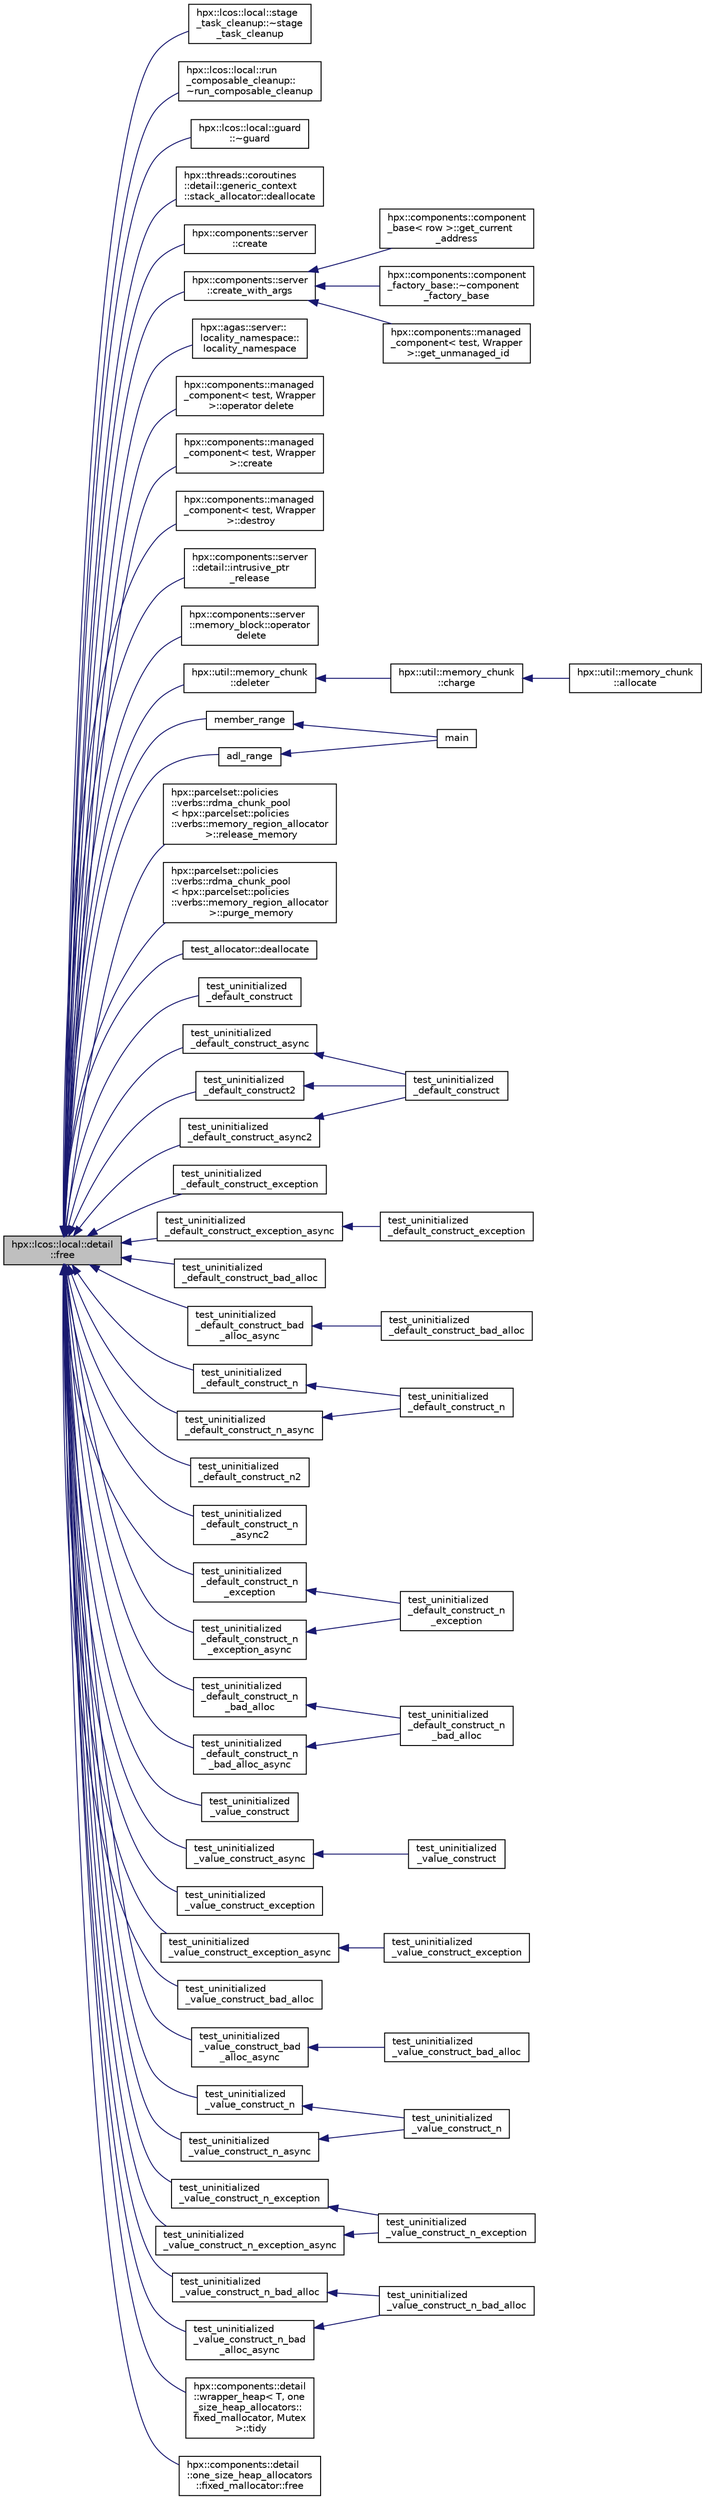 digraph "hpx::lcos::local::detail::free"
{
  edge [fontname="Helvetica",fontsize="10",labelfontname="Helvetica",labelfontsize="10"];
  node [fontname="Helvetica",fontsize="10",shape=record];
  rankdir="LR";
  Node1 [label="hpx::lcos::local::detail\l::free",height=0.2,width=0.4,color="black", fillcolor="grey75", style="filled", fontcolor="black"];
  Node1 -> Node2 [dir="back",color="midnightblue",fontsize="10",style="solid",fontname="Helvetica"];
  Node2 [label="hpx::lcos::local::stage\l_task_cleanup::~stage\l_task_cleanup",height=0.2,width=0.4,color="black", fillcolor="white", style="filled",URL="$d4/dde/structhpx_1_1lcos_1_1local_1_1stage__task__cleanup.html#a16b5f82aaa95171f752d678955659732"];
  Node1 -> Node3 [dir="back",color="midnightblue",fontsize="10",style="solid",fontname="Helvetica"];
  Node3 [label="hpx::lcos::local::run\l_composable_cleanup::\l~run_composable_cleanup",height=0.2,width=0.4,color="black", fillcolor="white", style="filled",URL="$df/d42/structhpx_1_1lcos_1_1local_1_1run__composable__cleanup.html#ac01beb3caa8761c43c0b1be51d8c97a6"];
  Node1 -> Node4 [dir="back",color="midnightblue",fontsize="10",style="solid",fontname="Helvetica"];
  Node4 [label="hpx::lcos::local::guard\l::~guard",height=0.2,width=0.4,color="black", fillcolor="white", style="filled",URL="$d8/d74/classhpx_1_1lcos_1_1local_1_1guard.html#ad3433f31b4f5fd28044473fb310ba371"];
  Node1 -> Node5 [dir="back",color="midnightblue",fontsize="10",style="solid",fontname="Helvetica"];
  Node5 [label="hpx::threads::coroutines\l::detail::generic_context\l::stack_allocator::deallocate",height=0.2,width=0.4,color="black", fillcolor="white", style="filled",URL="$d6/d29/structhpx_1_1threads_1_1coroutines_1_1detail_1_1generic__context_1_1stack__allocator.html#a254cbee3224f5867baae95e9cae59f00"];
  Node1 -> Node6 [dir="back",color="midnightblue",fontsize="10",style="solid",fontname="Helvetica"];
  Node6 [label="hpx::components::server\l::create",height=0.2,width=0.4,color="black", fillcolor="white", style="filled",URL="$d2/da2/namespacehpx_1_1components_1_1server.html#a452b4785736dbe91a876335c3b1b3fc6"];
  Node1 -> Node7 [dir="back",color="midnightblue",fontsize="10",style="solid",fontname="Helvetica"];
  Node7 [label="hpx::components::server\l::create_with_args",height=0.2,width=0.4,color="black", fillcolor="white", style="filled",URL="$d2/da2/namespacehpx_1_1components_1_1server.html#a21b75c1eae85b1fb53555c19fd59a4c7"];
  Node7 -> Node8 [dir="back",color="midnightblue",fontsize="10",style="solid",fontname="Helvetica"];
  Node8 [label="hpx::components::component\l_base\< row \>::get_current\l_address",height=0.2,width=0.4,color="black", fillcolor="white", style="filled",URL="$d2/de6/classhpx_1_1components_1_1component__base.html#a158c6874c847422beb28c9deee381907"];
  Node7 -> Node9 [dir="back",color="midnightblue",fontsize="10",style="solid",fontname="Helvetica"];
  Node9 [label="hpx::components::component\l_factory_base::~component\l_factory_base",height=0.2,width=0.4,color="black", fillcolor="white", style="filled",URL="$d2/d7d/structhpx_1_1components_1_1component__factory__base.html#af0d1c8956edec41e3af84da827bf9d97"];
  Node7 -> Node10 [dir="back",color="midnightblue",fontsize="10",style="solid",fontname="Helvetica"];
  Node10 [label="hpx::components::managed\l_component\< test, Wrapper\l \>::get_unmanaged_id",height=0.2,width=0.4,color="black", fillcolor="white", style="filled",URL="$dc/d4c/classhpx_1_1components_1_1managed__component.html#a70e953edc2577d6b83c6ce55ce1265f0",tooltip="Return the global id of this future instance. "];
  Node1 -> Node11 [dir="back",color="midnightblue",fontsize="10",style="solid",fontname="Helvetica"];
  Node11 [label="hpx::agas::server::\llocality_namespace::\llocality_namespace",height=0.2,width=0.4,color="black", fillcolor="white", style="filled",URL="$dc/d72/structhpx_1_1agas_1_1server_1_1locality__namespace.html#aa9f3ea539ff11605d5e9620e200f56d2"];
  Node1 -> Node12 [dir="back",color="midnightblue",fontsize="10",style="solid",fontname="Helvetica"];
  Node12 [label="hpx::components::managed\l_component\< test, Wrapper\l \>::operator delete",height=0.2,width=0.4,color="black", fillcolor="white", style="filled",URL="$dc/d4c/classhpx_1_1components_1_1managed__component.html#adef7ee0dc362aa2155c13c14746da77b"];
  Node1 -> Node13 [dir="back",color="midnightblue",fontsize="10",style="solid",fontname="Helvetica"];
  Node13 [label="hpx::components::managed\l_component\< test, Wrapper\l \>::create",height=0.2,width=0.4,color="black", fillcolor="white", style="filled",URL="$dc/d4c/classhpx_1_1components_1_1managed__component.html#abf78aaf7b34540120d1356adb37d7bbe",tooltip="The function create is used for allocation and. "];
  Node1 -> Node14 [dir="back",color="midnightblue",fontsize="10",style="solid",fontname="Helvetica"];
  Node14 [label="hpx::components::managed\l_component\< test, Wrapper\l \>::destroy",height=0.2,width=0.4,color="black", fillcolor="white", style="filled",URL="$dc/d4c/classhpx_1_1components_1_1managed__component.html#a8cbca5804a45bbae9f6281c4ad9a8c62",tooltip="The function destroy is used for deletion and. "];
  Node1 -> Node15 [dir="back",color="midnightblue",fontsize="10",style="solid",fontname="Helvetica"];
  Node15 [label="hpx::components::server\l::detail::intrusive_ptr\l_release",height=0.2,width=0.4,color="black", fillcolor="white", style="filled",URL="$d8/d25/namespacehpx_1_1components_1_1server_1_1detail.html#a17d9da126dd7a005fe03586fc75ca180"];
  Node1 -> Node16 [dir="back",color="midnightblue",fontsize="10",style="solid",fontname="Helvetica"];
  Node16 [label="hpx::components::server\l::memory_block::operator\l delete",height=0.2,width=0.4,color="black", fillcolor="white", style="filled",URL="$d3/d65/classhpx_1_1components_1_1server_1_1memory__block.html#a0771f82312e8dabffdb1552bbe77951d"];
  Node1 -> Node17 [dir="back",color="midnightblue",fontsize="10",style="solid",fontname="Helvetica"];
  Node17 [label="hpx::util::memory_chunk\l::deleter",height=0.2,width=0.4,color="black", fillcolor="white", style="filled",URL="$d3/dc2/structhpx_1_1util_1_1memory__chunk.html#a88b9cfbedb261ee979f7d30d3c2c8db5"];
  Node17 -> Node18 [dir="back",color="midnightblue",fontsize="10",style="solid",fontname="Helvetica"];
  Node18 [label="hpx::util::memory_chunk\l::charge",height=0.2,width=0.4,color="black", fillcolor="white", style="filled",URL="$d3/dc2/structhpx_1_1util_1_1memory__chunk.html#a6338c0de074237ecfd189e1d4fa70689"];
  Node18 -> Node19 [dir="back",color="midnightblue",fontsize="10",style="solid",fontname="Helvetica"];
  Node19 [label="hpx::util::memory_chunk\l::allocate",height=0.2,width=0.4,color="black", fillcolor="white", style="filled",URL="$d3/dc2/structhpx_1_1util_1_1memory__chunk.html#aba756b04c430d6c1102f662191e75747"];
  Node1 -> Node20 [dir="back",color="midnightblue",fontsize="10",style="solid",fontname="Helvetica"];
  Node20 [label="member_range",height=0.2,width=0.4,color="black", fillcolor="white", style="filled",URL="$de/dd6/range_8cpp.html#a7a0624fa15bb6e1f986f509e7cc7de2b"];
  Node20 -> Node21 [dir="back",color="midnightblue",fontsize="10",style="solid",fontname="Helvetica"];
  Node21 [label="main",height=0.2,width=0.4,color="black", fillcolor="white", style="filled",URL="$de/dd6/range_8cpp.html#a0ddf1224851353fc92bfbff6f499fa97"];
  Node1 -> Node22 [dir="back",color="midnightblue",fontsize="10",style="solid",fontname="Helvetica"];
  Node22 [label="adl_range",height=0.2,width=0.4,color="black", fillcolor="white", style="filled",URL="$de/dd6/range_8cpp.html#ad0fb8bc23fc19886af0670c5ff29e64e"];
  Node22 -> Node21 [dir="back",color="midnightblue",fontsize="10",style="solid",fontname="Helvetica"];
  Node1 -> Node23 [dir="back",color="midnightblue",fontsize="10",style="solid",fontname="Helvetica"];
  Node23 [label="hpx::parcelset::policies\l::verbs::rdma_chunk_pool\l\< hpx::parcelset::policies\l::verbs::memory_region_allocator\l \>::release_memory",height=0.2,width=0.4,color="black", fillcolor="white", style="filled",URL="$db/d78/classhpx_1_1parcelset_1_1policies_1_1verbs_1_1rdma__chunk__pool.html#a1fbadb612a060137d21cd771cc6423cd"];
  Node1 -> Node24 [dir="back",color="midnightblue",fontsize="10",style="solid",fontname="Helvetica"];
  Node24 [label="hpx::parcelset::policies\l::verbs::rdma_chunk_pool\l\< hpx::parcelset::policies\l::verbs::memory_region_allocator\l \>::purge_memory",height=0.2,width=0.4,color="black", fillcolor="white", style="filled",URL="$db/d78/classhpx_1_1parcelset_1_1policies_1_1verbs_1_1rdma__chunk__pool.html#a86d49f4bafc74638ee3ad6035ef8d8b6"];
  Node1 -> Node25 [dir="back",color="midnightblue",fontsize="10",style="solid",fontname="Helvetica"];
  Node25 [label="test_allocator::deallocate",height=0.2,width=0.4,color="black", fillcolor="white", style="filled",URL="$db/d68/structtest__allocator.html#a7ebfb1522ca22551ad1806c0db8fde80"];
  Node1 -> Node26 [dir="back",color="midnightblue",fontsize="10",style="solid",fontname="Helvetica"];
  Node26 [label="test_uninitialized\l_default_construct",height=0.2,width=0.4,color="black", fillcolor="white", style="filled",URL="$de/def/uninitialized__default__construct__tests_8hpp.html#ae38ac84589ab0b41a175ead238e72e37"];
  Node1 -> Node27 [dir="back",color="midnightblue",fontsize="10",style="solid",fontname="Helvetica"];
  Node27 [label="test_uninitialized\l_default_construct_async",height=0.2,width=0.4,color="black", fillcolor="white", style="filled",URL="$de/def/uninitialized__default__construct__tests_8hpp.html#ac78da3dbc9b02341945e22632f201c1f"];
  Node27 -> Node28 [dir="back",color="midnightblue",fontsize="10",style="solid",fontname="Helvetica"];
  Node28 [label="test_uninitialized\l_default_construct",height=0.2,width=0.4,color="black", fillcolor="white", style="filled",URL="$d0/d35/uninitialized__default__construct_8cpp.html#ab8cb0097967ab3c35bfaf91fe396a10b"];
  Node1 -> Node29 [dir="back",color="midnightblue",fontsize="10",style="solid",fontname="Helvetica"];
  Node29 [label="test_uninitialized\l_default_construct2",height=0.2,width=0.4,color="black", fillcolor="white", style="filled",URL="$de/def/uninitialized__default__construct__tests_8hpp.html#a4b8139812956c5b7cd1f53aefb14554c"];
  Node29 -> Node28 [dir="back",color="midnightblue",fontsize="10",style="solid",fontname="Helvetica"];
  Node1 -> Node30 [dir="back",color="midnightblue",fontsize="10",style="solid",fontname="Helvetica"];
  Node30 [label="test_uninitialized\l_default_construct_async2",height=0.2,width=0.4,color="black", fillcolor="white", style="filled",URL="$de/def/uninitialized__default__construct__tests_8hpp.html#a7d637c4ea88e96668cad9e9dda453336"];
  Node30 -> Node28 [dir="back",color="midnightblue",fontsize="10",style="solid",fontname="Helvetica"];
  Node1 -> Node31 [dir="back",color="midnightblue",fontsize="10",style="solid",fontname="Helvetica"];
  Node31 [label="test_uninitialized\l_default_construct_exception",height=0.2,width=0.4,color="black", fillcolor="white", style="filled",URL="$de/def/uninitialized__default__construct__tests_8hpp.html#a2d6081f3a0fafc698561bf12c16bd535"];
  Node1 -> Node32 [dir="back",color="midnightblue",fontsize="10",style="solid",fontname="Helvetica"];
  Node32 [label="test_uninitialized\l_default_construct_exception_async",height=0.2,width=0.4,color="black", fillcolor="white", style="filled",URL="$de/def/uninitialized__default__construct__tests_8hpp.html#aaaaaa8c9850d1052811506d6469b71d7"];
  Node32 -> Node33 [dir="back",color="midnightblue",fontsize="10",style="solid",fontname="Helvetica"];
  Node33 [label="test_uninitialized\l_default_construct_exception",height=0.2,width=0.4,color="black", fillcolor="white", style="filled",URL="$d0/d35/uninitialized__default__construct_8cpp.html#a216385e2d1493f3635b8c4cd0e36a688"];
  Node1 -> Node34 [dir="back",color="midnightblue",fontsize="10",style="solid",fontname="Helvetica"];
  Node34 [label="test_uninitialized\l_default_construct_bad_alloc",height=0.2,width=0.4,color="black", fillcolor="white", style="filled",URL="$de/def/uninitialized__default__construct__tests_8hpp.html#a353752d41cf2df0b8e380956e1d516b0"];
  Node1 -> Node35 [dir="back",color="midnightblue",fontsize="10",style="solid",fontname="Helvetica"];
  Node35 [label="test_uninitialized\l_default_construct_bad\l_alloc_async",height=0.2,width=0.4,color="black", fillcolor="white", style="filled",URL="$de/def/uninitialized__default__construct__tests_8hpp.html#aa1254b266f1177aee9a6ee302f7802f0"];
  Node35 -> Node36 [dir="back",color="midnightblue",fontsize="10",style="solid",fontname="Helvetica"];
  Node36 [label="test_uninitialized\l_default_construct_bad_alloc",height=0.2,width=0.4,color="black", fillcolor="white", style="filled",URL="$d0/d35/uninitialized__default__construct_8cpp.html#a62630c2230a06bb6e4d33a11e992a635"];
  Node1 -> Node37 [dir="back",color="midnightblue",fontsize="10",style="solid",fontname="Helvetica"];
  Node37 [label="test_uninitialized\l_default_construct_n",height=0.2,width=0.4,color="black", fillcolor="white", style="filled",URL="$d4/dfe/uninitialized__default__constructn_8cpp.html#a4e095d013b95850ce8987c702640bfc6"];
  Node37 -> Node38 [dir="back",color="midnightblue",fontsize="10",style="solid",fontname="Helvetica"];
  Node38 [label="test_uninitialized\l_default_construct_n",height=0.2,width=0.4,color="black", fillcolor="white", style="filled",URL="$d4/dfe/uninitialized__default__constructn_8cpp.html#a1e8f40778eeaf9aaf93ef5bea08aacb2"];
  Node1 -> Node39 [dir="back",color="midnightblue",fontsize="10",style="solid",fontname="Helvetica"];
  Node39 [label="test_uninitialized\l_default_construct_n_async",height=0.2,width=0.4,color="black", fillcolor="white", style="filled",URL="$d4/dfe/uninitialized__default__constructn_8cpp.html#a6d9c887a0ff4f6860d28edd32d3deb5e"];
  Node39 -> Node38 [dir="back",color="midnightblue",fontsize="10",style="solid",fontname="Helvetica"];
  Node1 -> Node40 [dir="back",color="midnightblue",fontsize="10",style="solid",fontname="Helvetica"];
  Node40 [label="test_uninitialized\l_default_construct_n2",height=0.2,width=0.4,color="black", fillcolor="white", style="filled",URL="$d4/dfe/uninitialized__default__constructn_8cpp.html#aa119594631b1cb193be2ac58ca173e24"];
  Node1 -> Node41 [dir="back",color="midnightblue",fontsize="10",style="solid",fontname="Helvetica"];
  Node41 [label="test_uninitialized\l_default_construct_n\l_async2",height=0.2,width=0.4,color="black", fillcolor="white", style="filled",URL="$d4/dfe/uninitialized__default__constructn_8cpp.html#a9abb2d779d0107a2ac66e9c96cd4d57a"];
  Node1 -> Node42 [dir="back",color="midnightblue",fontsize="10",style="solid",fontname="Helvetica"];
  Node42 [label="test_uninitialized\l_default_construct_n\l_exception",height=0.2,width=0.4,color="black", fillcolor="white", style="filled",URL="$d4/dfe/uninitialized__default__constructn_8cpp.html#a65301ba635f886b43285a2e29737208a"];
  Node42 -> Node43 [dir="back",color="midnightblue",fontsize="10",style="solid",fontname="Helvetica"];
  Node43 [label="test_uninitialized\l_default_construct_n\l_exception",height=0.2,width=0.4,color="black", fillcolor="white", style="filled",URL="$d4/dfe/uninitialized__default__constructn_8cpp.html#aeeb1f1d7a8fc0e7c7186cafabfd9b5f2"];
  Node1 -> Node44 [dir="back",color="midnightblue",fontsize="10",style="solid",fontname="Helvetica"];
  Node44 [label="test_uninitialized\l_default_construct_n\l_exception_async",height=0.2,width=0.4,color="black", fillcolor="white", style="filled",URL="$d4/dfe/uninitialized__default__constructn_8cpp.html#aa34708420bad67a32495d8b5b763429f"];
  Node44 -> Node43 [dir="back",color="midnightblue",fontsize="10",style="solid",fontname="Helvetica"];
  Node1 -> Node45 [dir="back",color="midnightblue",fontsize="10",style="solid",fontname="Helvetica"];
  Node45 [label="test_uninitialized\l_default_construct_n\l_bad_alloc",height=0.2,width=0.4,color="black", fillcolor="white", style="filled",URL="$d4/dfe/uninitialized__default__constructn_8cpp.html#af88df6cf53e74bd5e3d5170b42fd951d"];
  Node45 -> Node46 [dir="back",color="midnightblue",fontsize="10",style="solid",fontname="Helvetica"];
  Node46 [label="test_uninitialized\l_default_construct_n\l_bad_alloc",height=0.2,width=0.4,color="black", fillcolor="white", style="filled",URL="$d4/dfe/uninitialized__default__constructn_8cpp.html#a40c3985e898bf1c5fb6a5bd767796cbf"];
  Node1 -> Node47 [dir="back",color="midnightblue",fontsize="10",style="solid",fontname="Helvetica"];
  Node47 [label="test_uninitialized\l_default_construct_n\l_bad_alloc_async",height=0.2,width=0.4,color="black", fillcolor="white", style="filled",URL="$d4/dfe/uninitialized__default__constructn_8cpp.html#a5ca40d769ebf24639ba831d6fb336148"];
  Node47 -> Node46 [dir="back",color="midnightblue",fontsize="10",style="solid",fontname="Helvetica"];
  Node1 -> Node48 [dir="back",color="midnightblue",fontsize="10",style="solid",fontname="Helvetica"];
  Node48 [label="test_uninitialized\l_value_construct",height=0.2,width=0.4,color="black", fillcolor="white", style="filled",URL="$dc/d40/uninitialized__value__construct__tests_8hpp.html#a31b71fffe2e2106bbb7d03631664ca9f"];
  Node1 -> Node49 [dir="back",color="midnightblue",fontsize="10",style="solid",fontname="Helvetica"];
  Node49 [label="test_uninitialized\l_value_construct_async",height=0.2,width=0.4,color="black", fillcolor="white", style="filled",URL="$dc/d40/uninitialized__value__construct__tests_8hpp.html#a2b27f36ab743ca21035fe42418110a1c"];
  Node49 -> Node50 [dir="back",color="midnightblue",fontsize="10",style="solid",fontname="Helvetica"];
  Node50 [label="test_uninitialized\l_value_construct",height=0.2,width=0.4,color="black", fillcolor="white", style="filled",URL="$de/d0f/uninitialized__value__construct_8cpp.html#a02cabffc63a52cc7048f6fe62fe9d850"];
  Node1 -> Node51 [dir="back",color="midnightblue",fontsize="10",style="solid",fontname="Helvetica"];
  Node51 [label="test_uninitialized\l_value_construct_exception",height=0.2,width=0.4,color="black", fillcolor="white", style="filled",URL="$dc/d40/uninitialized__value__construct__tests_8hpp.html#a76d2e3a3bc9ba1cc20490b40ef4f5d87"];
  Node1 -> Node52 [dir="back",color="midnightblue",fontsize="10",style="solid",fontname="Helvetica"];
  Node52 [label="test_uninitialized\l_value_construct_exception_async",height=0.2,width=0.4,color="black", fillcolor="white", style="filled",URL="$dc/d40/uninitialized__value__construct__tests_8hpp.html#a406688393a150d40f54387c0db2310c8"];
  Node52 -> Node53 [dir="back",color="midnightblue",fontsize="10",style="solid",fontname="Helvetica"];
  Node53 [label="test_uninitialized\l_value_construct_exception",height=0.2,width=0.4,color="black", fillcolor="white", style="filled",URL="$de/d0f/uninitialized__value__construct_8cpp.html#aeeb6887b1c8988d27089aad48bb2cc54"];
  Node1 -> Node54 [dir="back",color="midnightblue",fontsize="10",style="solid",fontname="Helvetica"];
  Node54 [label="test_uninitialized\l_value_construct_bad_alloc",height=0.2,width=0.4,color="black", fillcolor="white", style="filled",URL="$dc/d40/uninitialized__value__construct__tests_8hpp.html#a8d29d6a92092b14c25fde17b5c38a109"];
  Node1 -> Node55 [dir="back",color="midnightblue",fontsize="10",style="solid",fontname="Helvetica"];
  Node55 [label="test_uninitialized\l_value_construct_bad\l_alloc_async",height=0.2,width=0.4,color="black", fillcolor="white", style="filled",URL="$dc/d40/uninitialized__value__construct__tests_8hpp.html#a17ae298687ad0e06387bb30ec519acf9"];
  Node55 -> Node56 [dir="back",color="midnightblue",fontsize="10",style="solid",fontname="Helvetica"];
  Node56 [label="test_uninitialized\l_value_construct_bad_alloc",height=0.2,width=0.4,color="black", fillcolor="white", style="filled",URL="$de/d0f/uninitialized__value__construct_8cpp.html#ac87229a4599f2952814750ff62de91ab"];
  Node1 -> Node57 [dir="back",color="midnightblue",fontsize="10",style="solid",fontname="Helvetica"];
  Node57 [label="test_uninitialized\l_value_construct_n",height=0.2,width=0.4,color="black", fillcolor="white", style="filled",URL="$d2/d2b/uninitialized__value__constructn_8cpp.html#a4a77c1637bdc12b24cf23c60b4cdd746"];
  Node57 -> Node58 [dir="back",color="midnightblue",fontsize="10",style="solid",fontname="Helvetica"];
  Node58 [label="test_uninitialized\l_value_construct_n",height=0.2,width=0.4,color="black", fillcolor="white", style="filled",URL="$d2/d2b/uninitialized__value__constructn_8cpp.html#a03f7caaab92b886bcceb2777807023b6"];
  Node1 -> Node59 [dir="back",color="midnightblue",fontsize="10",style="solid",fontname="Helvetica"];
  Node59 [label="test_uninitialized\l_value_construct_n_async",height=0.2,width=0.4,color="black", fillcolor="white", style="filled",URL="$d2/d2b/uninitialized__value__constructn_8cpp.html#a044ab3785f548e1c1d74003694fda6a9"];
  Node59 -> Node58 [dir="back",color="midnightblue",fontsize="10",style="solid",fontname="Helvetica"];
  Node1 -> Node60 [dir="back",color="midnightblue",fontsize="10",style="solid",fontname="Helvetica"];
  Node60 [label="test_uninitialized\l_value_construct_n_exception",height=0.2,width=0.4,color="black", fillcolor="white", style="filled",URL="$d2/d2b/uninitialized__value__constructn_8cpp.html#ac9bf74be9c05f3153cecabe581a116b8"];
  Node60 -> Node61 [dir="back",color="midnightblue",fontsize="10",style="solid",fontname="Helvetica"];
  Node61 [label="test_uninitialized\l_value_construct_n_exception",height=0.2,width=0.4,color="black", fillcolor="white", style="filled",URL="$d2/d2b/uninitialized__value__constructn_8cpp.html#a0cc88d05d82be94c05aff3ceaa2d70d4"];
  Node1 -> Node62 [dir="back",color="midnightblue",fontsize="10",style="solid",fontname="Helvetica"];
  Node62 [label="test_uninitialized\l_value_construct_n_exception_async",height=0.2,width=0.4,color="black", fillcolor="white", style="filled",URL="$d2/d2b/uninitialized__value__constructn_8cpp.html#a36dd7ed9ed66439a08da8b587446011c"];
  Node62 -> Node61 [dir="back",color="midnightblue",fontsize="10",style="solid",fontname="Helvetica"];
  Node1 -> Node63 [dir="back",color="midnightblue",fontsize="10",style="solid",fontname="Helvetica"];
  Node63 [label="test_uninitialized\l_value_construct_n_bad_alloc",height=0.2,width=0.4,color="black", fillcolor="white", style="filled",URL="$d2/d2b/uninitialized__value__constructn_8cpp.html#a69026193bdbc54b8405c210f6b435c3d"];
  Node63 -> Node64 [dir="back",color="midnightblue",fontsize="10",style="solid",fontname="Helvetica"];
  Node64 [label="test_uninitialized\l_value_construct_n_bad_alloc",height=0.2,width=0.4,color="black", fillcolor="white", style="filled",URL="$d2/d2b/uninitialized__value__constructn_8cpp.html#acf6e0ab8e38de7704e471af62d4a6410"];
  Node1 -> Node65 [dir="back",color="midnightblue",fontsize="10",style="solid",fontname="Helvetica"];
  Node65 [label="test_uninitialized\l_value_construct_n_bad\l_alloc_async",height=0.2,width=0.4,color="black", fillcolor="white", style="filled",URL="$d2/d2b/uninitialized__value__constructn_8cpp.html#aef6b35917a6b36904a253dca15981232"];
  Node65 -> Node64 [dir="back",color="midnightblue",fontsize="10",style="solid",fontname="Helvetica"];
  Node1 -> Node66 [dir="back",color="midnightblue",fontsize="10",style="solid",fontname="Helvetica"];
  Node66 [label="hpx::components::detail\l::wrapper_heap\< T, one\l_size_heap_allocators::\lfixed_mallocator, Mutex\l \>::tidy",height=0.2,width=0.4,color="black", fillcolor="white", style="filled",URL="$d1/d6d/classhpx_1_1components_1_1detail_1_1wrapper__heap.html#a6d9efa174c5d2344b18b803b22f8b71c"];
  Node1 -> Node67 [dir="back",color="midnightblue",fontsize="10",style="solid",fontname="Helvetica"];
  Node67 [label="hpx::components::detail\l::one_size_heap_allocators\l::fixed_mallocator::free",height=0.2,width=0.4,color="black", fillcolor="white", style="filled",URL="$d4/d49/structhpx_1_1components_1_1detail_1_1one__size__heap__allocators_1_1fixed__mallocator.html#a38e83dd92b5ecab8d7df31a300152fac"];
}
